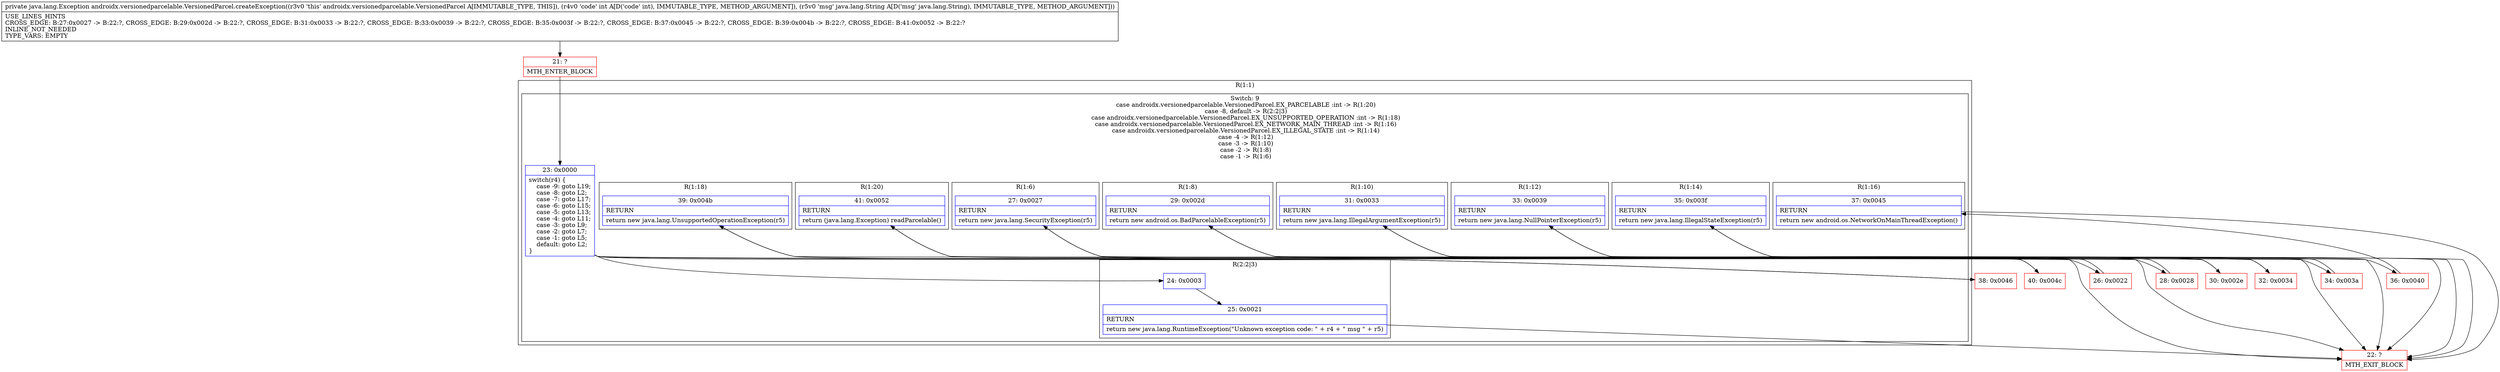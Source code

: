 digraph "CFG forandroidx.versionedparcelable.VersionedParcel.createException(ILjava\/lang\/String;)Ljava\/lang\/Exception;" {
subgraph cluster_Region_1748331902 {
label = "R(1:1)";
node [shape=record,color=blue];
subgraph cluster_SwitchRegion_1244173848 {
label = "Switch: 9
 case androidx.versionedparcelable.VersionedParcel.EX_PARCELABLE :int -> R(1:20)
 case -8, default -> R(2:2|3)
 case androidx.versionedparcelable.VersionedParcel.EX_UNSUPPORTED_OPERATION :int -> R(1:18)
 case androidx.versionedparcelable.VersionedParcel.EX_NETWORK_MAIN_THREAD :int -> R(1:16)
 case androidx.versionedparcelable.VersionedParcel.EX_ILLEGAL_STATE :int -> R(1:14)
 case -4 -> R(1:12)
 case -3 -> R(1:10)
 case -2 -> R(1:8)
 case -1 -> R(1:6)";
node [shape=record,color=blue];
Node_23 [shape=record,label="{23\:\ 0x0000|switch(r4) \{\l    case \-9: goto L19;\l    case \-8: goto L2;\l    case \-7: goto L17;\l    case \-6: goto L15;\l    case \-5: goto L13;\l    case \-4: goto L11;\l    case \-3: goto L9;\l    case \-2: goto L7;\l    case \-1: goto L5;\l    default: goto L2;\l\}\l}"];
subgraph cluster_Region_1653194881 {
label = "R(1:20)";
node [shape=record,color=blue];
Node_41 [shape=record,label="{41\:\ 0x0052|RETURN\l|return (java.lang.Exception) readParcelable()\l}"];
}
subgraph cluster_Region_849415151 {
label = "R(2:2|3)";
node [shape=record,color=blue];
Node_24 [shape=record,label="{24\:\ 0x0003}"];
Node_25 [shape=record,label="{25\:\ 0x0021|RETURN\l|return new java.lang.RuntimeException(\"Unknown exception code: \" + r4 + \" msg \" + r5)\l}"];
}
subgraph cluster_Region_1899810392 {
label = "R(1:18)";
node [shape=record,color=blue];
Node_39 [shape=record,label="{39\:\ 0x004b|RETURN\l|return new java.lang.UnsupportedOperationException(r5)\l}"];
}
subgraph cluster_Region_2133466673 {
label = "R(1:16)";
node [shape=record,color=blue];
Node_37 [shape=record,label="{37\:\ 0x0045|RETURN\l|return new android.os.NetworkOnMainThreadException()\l}"];
}
subgraph cluster_Region_1401640093 {
label = "R(1:14)";
node [shape=record,color=blue];
Node_35 [shape=record,label="{35\:\ 0x003f|RETURN\l|return new java.lang.IllegalStateException(r5)\l}"];
}
subgraph cluster_Region_1766839152 {
label = "R(1:12)";
node [shape=record,color=blue];
Node_33 [shape=record,label="{33\:\ 0x0039|RETURN\l|return new java.lang.NullPointerException(r5)\l}"];
}
subgraph cluster_Region_2115411471 {
label = "R(1:10)";
node [shape=record,color=blue];
Node_31 [shape=record,label="{31\:\ 0x0033|RETURN\l|return new java.lang.IllegalArgumentException(r5)\l}"];
}
subgraph cluster_Region_1373822058 {
label = "R(1:8)";
node [shape=record,color=blue];
Node_29 [shape=record,label="{29\:\ 0x002d|RETURN\l|return new android.os.BadParcelableException(r5)\l}"];
}
subgraph cluster_Region_1489257847 {
label = "R(1:6)";
node [shape=record,color=blue];
Node_27 [shape=record,label="{27\:\ 0x0027|RETURN\l|return new java.lang.SecurityException(r5)\l}"];
}
}
}
Node_21 [shape=record,color=red,label="{21\:\ ?|MTH_ENTER_BLOCK\l}"];
Node_22 [shape=record,color=red,label="{22\:\ ?|MTH_EXIT_BLOCK\l}"];
Node_26 [shape=record,color=red,label="{26\:\ 0x0022}"];
Node_28 [shape=record,color=red,label="{28\:\ 0x0028}"];
Node_30 [shape=record,color=red,label="{30\:\ 0x002e}"];
Node_32 [shape=record,color=red,label="{32\:\ 0x0034}"];
Node_34 [shape=record,color=red,label="{34\:\ 0x003a}"];
Node_36 [shape=record,color=red,label="{36\:\ 0x0040}"];
Node_38 [shape=record,color=red,label="{38\:\ 0x0046}"];
Node_40 [shape=record,color=red,label="{40\:\ 0x004c}"];
MethodNode[shape=record,label="{private java.lang.Exception androidx.versionedparcelable.VersionedParcel.createException((r3v0 'this' androidx.versionedparcelable.VersionedParcel A[IMMUTABLE_TYPE, THIS]), (r4v0 'code' int A[D('code' int), IMMUTABLE_TYPE, METHOD_ARGUMENT]), (r5v0 'msg' java.lang.String A[D('msg' java.lang.String), IMMUTABLE_TYPE, METHOD_ARGUMENT]))  | USE_LINES_HINTS\lCROSS_EDGE: B:27:0x0027 \-\> B:22:?, CROSS_EDGE: B:29:0x002d \-\> B:22:?, CROSS_EDGE: B:31:0x0033 \-\> B:22:?, CROSS_EDGE: B:33:0x0039 \-\> B:22:?, CROSS_EDGE: B:35:0x003f \-\> B:22:?, CROSS_EDGE: B:37:0x0045 \-\> B:22:?, CROSS_EDGE: B:39:0x004b \-\> B:22:?, CROSS_EDGE: B:41:0x0052 \-\> B:22:?\lINLINE_NOT_NEEDED\lTYPE_VARS: EMPTY\l}"];
MethodNode -> Node_21;Node_23 -> Node_24;
Node_23 -> Node_26;
Node_23 -> Node_28;
Node_23 -> Node_30;
Node_23 -> Node_32;
Node_23 -> Node_34;
Node_23 -> Node_36;
Node_23 -> Node_38;
Node_23 -> Node_40;
Node_41 -> Node_22;
Node_24 -> Node_25;
Node_25 -> Node_22;
Node_39 -> Node_22;
Node_37 -> Node_22;
Node_35 -> Node_22;
Node_33 -> Node_22;
Node_31 -> Node_22;
Node_29 -> Node_22;
Node_27 -> Node_22;
Node_21 -> Node_23;
Node_26 -> Node_27;
Node_28 -> Node_29;
Node_30 -> Node_31;
Node_32 -> Node_33;
Node_34 -> Node_35;
Node_36 -> Node_37;
Node_38 -> Node_39;
Node_40 -> Node_41;
}

